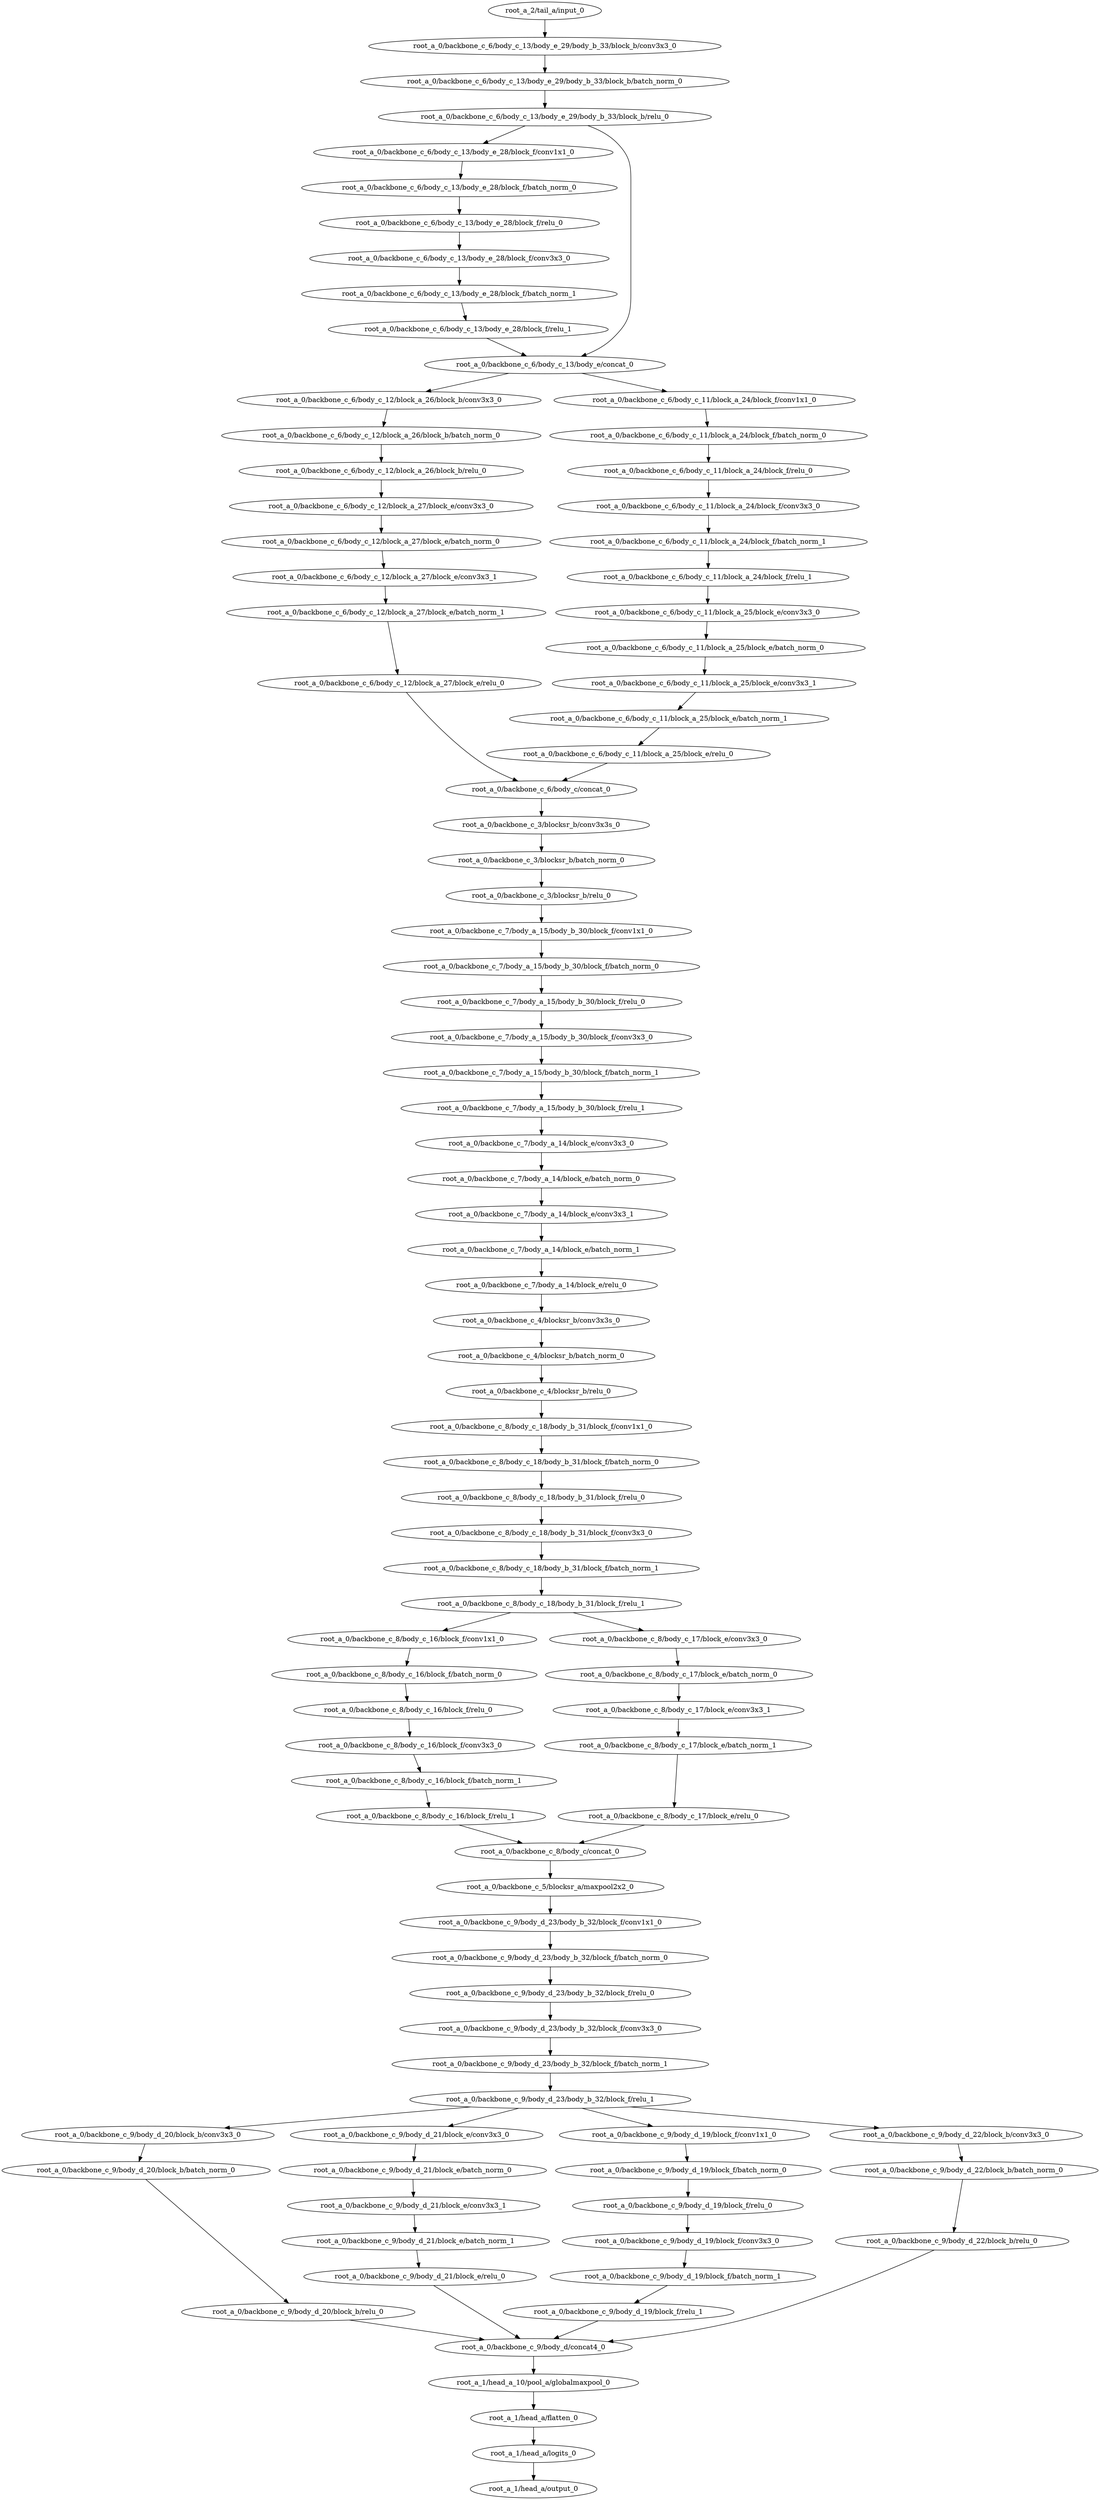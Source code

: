 digraph root_a {
	"root_a_2/tail_a/input_0"
	"root_a_0/backbone_c_6/body_c_13/body_e_29/body_b_33/block_b/conv3x3_0"
	"root_a_0/backbone_c_6/body_c_13/body_e_29/body_b_33/block_b/batch_norm_0"
	"root_a_0/backbone_c_6/body_c_13/body_e_29/body_b_33/block_b/relu_0"
	"root_a_0/backbone_c_6/body_c_13/body_e_28/block_f/conv1x1_0"
	"root_a_0/backbone_c_6/body_c_13/body_e_28/block_f/batch_norm_0"
	"root_a_0/backbone_c_6/body_c_13/body_e_28/block_f/relu_0"
	"root_a_0/backbone_c_6/body_c_13/body_e_28/block_f/conv3x3_0"
	"root_a_0/backbone_c_6/body_c_13/body_e_28/block_f/batch_norm_1"
	"root_a_0/backbone_c_6/body_c_13/body_e_28/block_f/relu_1"
	"root_a_0/backbone_c_6/body_c_13/body_e/concat_0"
	"root_a_0/backbone_c_6/body_c_12/block_a_26/block_b/conv3x3_0"
	"root_a_0/backbone_c_6/body_c_12/block_a_26/block_b/batch_norm_0"
	"root_a_0/backbone_c_6/body_c_12/block_a_26/block_b/relu_0"
	"root_a_0/backbone_c_6/body_c_12/block_a_27/block_e/conv3x3_0"
	"root_a_0/backbone_c_6/body_c_12/block_a_27/block_e/batch_norm_0"
	"root_a_0/backbone_c_6/body_c_12/block_a_27/block_e/conv3x3_1"
	"root_a_0/backbone_c_6/body_c_12/block_a_27/block_e/batch_norm_1"
	"root_a_0/backbone_c_6/body_c_12/block_a_27/block_e/relu_0"
	"root_a_0/backbone_c_6/body_c_11/block_a_24/block_f/conv1x1_0"
	"root_a_0/backbone_c_6/body_c_11/block_a_24/block_f/batch_norm_0"
	"root_a_0/backbone_c_6/body_c_11/block_a_24/block_f/relu_0"
	"root_a_0/backbone_c_6/body_c_11/block_a_24/block_f/conv3x3_0"
	"root_a_0/backbone_c_6/body_c_11/block_a_24/block_f/batch_norm_1"
	"root_a_0/backbone_c_6/body_c_11/block_a_24/block_f/relu_1"
	"root_a_0/backbone_c_6/body_c_11/block_a_25/block_e/conv3x3_0"
	"root_a_0/backbone_c_6/body_c_11/block_a_25/block_e/batch_norm_0"
	"root_a_0/backbone_c_6/body_c_11/block_a_25/block_e/conv3x3_1"
	"root_a_0/backbone_c_6/body_c_11/block_a_25/block_e/batch_norm_1"
	"root_a_0/backbone_c_6/body_c_11/block_a_25/block_e/relu_0"
	"root_a_0/backbone_c_6/body_c/concat_0"
	"root_a_0/backbone_c_3/blocksr_b/conv3x3s_0"
	"root_a_0/backbone_c_3/blocksr_b/batch_norm_0"
	"root_a_0/backbone_c_3/blocksr_b/relu_0"
	"root_a_0/backbone_c_7/body_a_15/body_b_30/block_f/conv1x1_0"
	"root_a_0/backbone_c_7/body_a_15/body_b_30/block_f/batch_norm_0"
	"root_a_0/backbone_c_7/body_a_15/body_b_30/block_f/relu_0"
	"root_a_0/backbone_c_7/body_a_15/body_b_30/block_f/conv3x3_0"
	"root_a_0/backbone_c_7/body_a_15/body_b_30/block_f/batch_norm_1"
	"root_a_0/backbone_c_7/body_a_15/body_b_30/block_f/relu_1"
	"root_a_0/backbone_c_7/body_a_14/block_e/conv3x3_0"
	"root_a_0/backbone_c_7/body_a_14/block_e/batch_norm_0"
	"root_a_0/backbone_c_7/body_a_14/block_e/conv3x3_1"
	"root_a_0/backbone_c_7/body_a_14/block_e/batch_norm_1"
	"root_a_0/backbone_c_7/body_a_14/block_e/relu_0"
	"root_a_0/backbone_c_4/blocksr_b/conv3x3s_0"
	"root_a_0/backbone_c_4/blocksr_b/batch_norm_0"
	"root_a_0/backbone_c_4/blocksr_b/relu_0"
	"root_a_0/backbone_c_8/body_c_18/body_b_31/block_f/conv1x1_0"
	"root_a_0/backbone_c_8/body_c_18/body_b_31/block_f/batch_norm_0"
	"root_a_0/backbone_c_8/body_c_18/body_b_31/block_f/relu_0"
	"root_a_0/backbone_c_8/body_c_18/body_b_31/block_f/conv3x3_0"
	"root_a_0/backbone_c_8/body_c_18/body_b_31/block_f/batch_norm_1"
	"root_a_0/backbone_c_8/body_c_18/body_b_31/block_f/relu_1"
	"root_a_0/backbone_c_8/body_c_16/block_f/conv1x1_0"
	"root_a_0/backbone_c_8/body_c_16/block_f/batch_norm_0"
	"root_a_0/backbone_c_8/body_c_16/block_f/relu_0"
	"root_a_0/backbone_c_8/body_c_16/block_f/conv3x3_0"
	"root_a_0/backbone_c_8/body_c_16/block_f/batch_norm_1"
	"root_a_0/backbone_c_8/body_c_16/block_f/relu_1"
	"root_a_0/backbone_c_8/body_c_17/block_e/conv3x3_0"
	"root_a_0/backbone_c_8/body_c_17/block_e/batch_norm_0"
	"root_a_0/backbone_c_8/body_c_17/block_e/conv3x3_1"
	"root_a_0/backbone_c_8/body_c_17/block_e/batch_norm_1"
	"root_a_0/backbone_c_8/body_c_17/block_e/relu_0"
	"root_a_0/backbone_c_8/body_c/concat_0"
	"root_a_0/backbone_c_5/blocksr_a/maxpool2x2_0"
	"root_a_0/backbone_c_9/body_d_23/body_b_32/block_f/conv1x1_0"
	"root_a_0/backbone_c_9/body_d_23/body_b_32/block_f/batch_norm_0"
	"root_a_0/backbone_c_9/body_d_23/body_b_32/block_f/relu_0"
	"root_a_0/backbone_c_9/body_d_23/body_b_32/block_f/conv3x3_0"
	"root_a_0/backbone_c_9/body_d_23/body_b_32/block_f/batch_norm_1"
	"root_a_0/backbone_c_9/body_d_23/body_b_32/block_f/relu_1"
	"root_a_0/backbone_c_9/body_d_20/block_b/conv3x3_0"
	"root_a_0/backbone_c_9/body_d_20/block_b/batch_norm_0"
	"root_a_0/backbone_c_9/body_d_20/block_b/relu_0"
	"root_a_0/backbone_c_9/body_d_21/block_e/conv3x3_0"
	"root_a_0/backbone_c_9/body_d_21/block_e/batch_norm_0"
	"root_a_0/backbone_c_9/body_d_21/block_e/conv3x3_1"
	"root_a_0/backbone_c_9/body_d_21/block_e/batch_norm_1"
	"root_a_0/backbone_c_9/body_d_21/block_e/relu_0"
	"root_a_0/backbone_c_9/body_d_19/block_f/conv1x1_0"
	"root_a_0/backbone_c_9/body_d_19/block_f/batch_norm_0"
	"root_a_0/backbone_c_9/body_d_19/block_f/relu_0"
	"root_a_0/backbone_c_9/body_d_19/block_f/conv3x3_0"
	"root_a_0/backbone_c_9/body_d_19/block_f/batch_norm_1"
	"root_a_0/backbone_c_9/body_d_19/block_f/relu_1"
	"root_a_0/backbone_c_9/body_d_22/block_b/conv3x3_0"
	"root_a_0/backbone_c_9/body_d_22/block_b/batch_norm_0"
	"root_a_0/backbone_c_9/body_d_22/block_b/relu_0"
	"root_a_0/backbone_c_9/body_d/concat4_0"
	"root_a_1/head_a_10/pool_a/globalmaxpool_0"
	"root_a_1/head_a/flatten_0"
	"root_a_1/head_a/logits_0"
	"root_a_1/head_a/output_0"

	"root_a_2/tail_a/input_0" -> "root_a_0/backbone_c_6/body_c_13/body_e_29/body_b_33/block_b/conv3x3_0"
	"root_a_0/backbone_c_6/body_c_13/body_e_29/body_b_33/block_b/conv3x3_0" -> "root_a_0/backbone_c_6/body_c_13/body_e_29/body_b_33/block_b/batch_norm_0"
	"root_a_0/backbone_c_6/body_c_13/body_e_29/body_b_33/block_b/batch_norm_0" -> "root_a_0/backbone_c_6/body_c_13/body_e_29/body_b_33/block_b/relu_0"
	"root_a_0/backbone_c_6/body_c_13/body_e_29/body_b_33/block_b/relu_0" -> "root_a_0/backbone_c_6/body_c_13/body_e_28/block_f/conv1x1_0"
	"root_a_0/backbone_c_6/body_c_13/body_e_28/block_f/conv1x1_0" -> "root_a_0/backbone_c_6/body_c_13/body_e_28/block_f/batch_norm_0"
	"root_a_0/backbone_c_6/body_c_13/body_e_28/block_f/batch_norm_0" -> "root_a_0/backbone_c_6/body_c_13/body_e_28/block_f/relu_0"
	"root_a_0/backbone_c_6/body_c_13/body_e_28/block_f/relu_0" -> "root_a_0/backbone_c_6/body_c_13/body_e_28/block_f/conv3x3_0"
	"root_a_0/backbone_c_6/body_c_13/body_e_28/block_f/conv3x3_0" -> "root_a_0/backbone_c_6/body_c_13/body_e_28/block_f/batch_norm_1"
	"root_a_0/backbone_c_6/body_c_13/body_e_28/block_f/batch_norm_1" -> "root_a_0/backbone_c_6/body_c_13/body_e_28/block_f/relu_1"
	"root_a_0/backbone_c_6/body_c_13/body_e_28/block_f/relu_1" -> "root_a_0/backbone_c_6/body_c_13/body_e/concat_0"
	"root_a_0/backbone_c_6/body_c_13/body_e_29/body_b_33/block_b/relu_0" -> "root_a_0/backbone_c_6/body_c_13/body_e/concat_0"
	"root_a_0/backbone_c_6/body_c_13/body_e/concat_0" -> "root_a_0/backbone_c_6/body_c_12/block_a_26/block_b/conv3x3_0"
	"root_a_0/backbone_c_6/body_c_12/block_a_26/block_b/conv3x3_0" -> "root_a_0/backbone_c_6/body_c_12/block_a_26/block_b/batch_norm_0"
	"root_a_0/backbone_c_6/body_c_12/block_a_26/block_b/batch_norm_0" -> "root_a_0/backbone_c_6/body_c_12/block_a_26/block_b/relu_0"
	"root_a_0/backbone_c_6/body_c_12/block_a_26/block_b/relu_0" -> "root_a_0/backbone_c_6/body_c_12/block_a_27/block_e/conv3x3_0"
	"root_a_0/backbone_c_6/body_c_12/block_a_27/block_e/conv3x3_0" -> "root_a_0/backbone_c_6/body_c_12/block_a_27/block_e/batch_norm_0"
	"root_a_0/backbone_c_6/body_c_12/block_a_27/block_e/batch_norm_0" -> "root_a_0/backbone_c_6/body_c_12/block_a_27/block_e/conv3x3_1"
	"root_a_0/backbone_c_6/body_c_12/block_a_27/block_e/conv3x3_1" -> "root_a_0/backbone_c_6/body_c_12/block_a_27/block_e/batch_norm_1"
	"root_a_0/backbone_c_6/body_c_12/block_a_27/block_e/batch_norm_1" -> "root_a_0/backbone_c_6/body_c_12/block_a_27/block_e/relu_0"
	"root_a_0/backbone_c_6/body_c_13/body_e/concat_0" -> "root_a_0/backbone_c_6/body_c_11/block_a_24/block_f/conv1x1_0"
	"root_a_0/backbone_c_6/body_c_11/block_a_24/block_f/conv1x1_0" -> "root_a_0/backbone_c_6/body_c_11/block_a_24/block_f/batch_norm_0"
	"root_a_0/backbone_c_6/body_c_11/block_a_24/block_f/batch_norm_0" -> "root_a_0/backbone_c_6/body_c_11/block_a_24/block_f/relu_0"
	"root_a_0/backbone_c_6/body_c_11/block_a_24/block_f/relu_0" -> "root_a_0/backbone_c_6/body_c_11/block_a_24/block_f/conv3x3_0"
	"root_a_0/backbone_c_6/body_c_11/block_a_24/block_f/conv3x3_0" -> "root_a_0/backbone_c_6/body_c_11/block_a_24/block_f/batch_norm_1"
	"root_a_0/backbone_c_6/body_c_11/block_a_24/block_f/batch_norm_1" -> "root_a_0/backbone_c_6/body_c_11/block_a_24/block_f/relu_1"
	"root_a_0/backbone_c_6/body_c_11/block_a_24/block_f/relu_1" -> "root_a_0/backbone_c_6/body_c_11/block_a_25/block_e/conv3x3_0"
	"root_a_0/backbone_c_6/body_c_11/block_a_25/block_e/conv3x3_0" -> "root_a_0/backbone_c_6/body_c_11/block_a_25/block_e/batch_norm_0"
	"root_a_0/backbone_c_6/body_c_11/block_a_25/block_e/batch_norm_0" -> "root_a_0/backbone_c_6/body_c_11/block_a_25/block_e/conv3x3_1"
	"root_a_0/backbone_c_6/body_c_11/block_a_25/block_e/conv3x3_1" -> "root_a_0/backbone_c_6/body_c_11/block_a_25/block_e/batch_norm_1"
	"root_a_0/backbone_c_6/body_c_11/block_a_25/block_e/batch_norm_1" -> "root_a_0/backbone_c_6/body_c_11/block_a_25/block_e/relu_0"
	"root_a_0/backbone_c_6/body_c_12/block_a_27/block_e/relu_0" -> "root_a_0/backbone_c_6/body_c/concat_0"
	"root_a_0/backbone_c_6/body_c_11/block_a_25/block_e/relu_0" -> "root_a_0/backbone_c_6/body_c/concat_0"
	"root_a_0/backbone_c_6/body_c/concat_0" -> "root_a_0/backbone_c_3/blocksr_b/conv3x3s_0"
	"root_a_0/backbone_c_3/blocksr_b/conv3x3s_0" -> "root_a_0/backbone_c_3/blocksr_b/batch_norm_0"
	"root_a_0/backbone_c_3/blocksr_b/batch_norm_0" -> "root_a_0/backbone_c_3/blocksr_b/relu_0"
	"root_a_0/backbone_c_3/blocksr_b/relu_0" -> "root_a_0/backbone_c_7/body_a_15/body_b_30/block_f/conv1x1_0"
	"root_a_0/backbone_c_7/body_a_15/body_b_30/block_f/conv1x1_0" -> "root_a_0/backbone_c_7/body_a_15/body_b_30/block_f/batch_norm_0"
	"root_a_0/backbone_c_7/body_a_15/body_b_30/block_f/batch_norm_0" -> "root_a_0/backbone_c_7/body_a_15/body_b_30/block_f/relu_0"
	"root_a_0/backbone_c_7/body_a_15/body_b_30/block_f/relu_0" -> "root_a_0/backbone_c_7/body_a_15/body_b_30/block_f/conv3x3_0"
	"root_a_0/backbone_c_7/body_a_15/body_b_30/block_f/conv3x3_0" -> "root_a_0/backbone_c_7/body_a_15/body_b_30/block_f/batch_norm_1"
	"root_a_0/backbone_c_7/body_a_15/body_b_30/block_f/batch_norm_1" -> "root_a_0/backbone_c_7/body_a_15/body_b_30/block_f/relu_1"
	"root_a_0/backbone_c_7/body_a_15/body_b_30/block_f/relu_1" -> "root_a_0/backbone_c_7/body_a_14/block_e/conv3x3_0"
	"root_a_0/backbone_c_7/body_a_14/block_e/conv3x3_0" -> "root_a_0/backbone_c_7/body_a_14/block_e/batch_norm_0"
	"root_a_0/backbone_c_7/body_a_14/block_e/batch_norm_0" -> "root_a_0/backbone_c_7/body_a_14/block_e/conv3x3_1"
	"root_a_0/backbone_c_7/body_a_14/block_e/conv3x3_1" -> "root_a_0/backbone_c_7/body_a_14/block_e/batch_norm_1"
	"root_a_0/backbone_c_7/body_a_14/block_e/batch_norm_1" -> "root_a_0/backbone_c_7/body_a_14/block_e/relu_0"
	"root_a_0/backbone_c_7/body_a_14/block_e/relu_0" -> "root_a_0/backbone_c_4/blocksr_b/conv3x3s_0"
	"root_a_0/backbone_c_4/blocksr_b/conv3x3s_0" -> "root_a_0/backbone_c_4/blocksr_b/batch_norm_0"
	"root_a_0/backbone_c_4/blocksr_b/batch_norm_0" -> "root_a_0/backbone_c_4/blocksr_b/relu_0"
	"root_a_0/backbone_c_4/blocksr_b/relu_0" -> "root_a_0/backbone_c_8/body_c_18/body_b_31/block_f/conv1x1_0"
	"root_a_0/backbone_c_8/body_c_18/body_b_31/block_f/conv1x1_0" -> "root_a_0/backbone_c_8/body_c_18/body_b_31/block_f/batch_norm_0"
	"root_a_0/backbone_c_8/body_c_18/body_b_31/block_f/batch_norm_0" -> "root_a_0/backbone_c_8/body_c_18/body_b_31/block_f/relu_0"
	"root_a_0/backbone_c_8/body_c_18/body_b_31/block_f/relu_0" -> "root_a_0/backbone_c_8/body_c_18/body_b_31/block_f/conv3x3_0"
	"root_a_0/backbone_c_8/body_c_18/body_b_31/block_f/conv3x3_0" -> "root_a_0/backbone_c_8/body_c_18/body_b_31/block_f/batch_norm_1"
	"root_a_0/backbone_c_8/body_c_18/body_b_31/block_f/batch_norm_1" -> "root_a_0/backbone_c_8/body_c_18/body_b_31/block_f/relu_1"
	"root_a_0/backbone_c_8/body_c_18/body_b_31/block_f/relu_1" -> "root_a_0/backbone_c_8/body_c_16/block_f/conv1x1_0"
	"root_a_0/backbone_c_8/body_c_16/block_f/conv1x1_0" -> "root_a_0/backbone_c_8/body_c_16/block_f/batch_norm_0"
	"root_a_0/backbone_c_8/body_c_16/block_f/batch_norm_0" -> "root_a_0/backbone_c_8/body_c_16/block_f/relu_0"
	"root_a_0/backbone_c_8/body_c_16/block_f/relu_0" -> "root_a_0/backbone_c_8/body_c_16/block_f/conv3x3_0"
	"root_a_0/backbone_c_8/body_c_16/block_f/conv3x3_0" -> "root_a_0/backbone_c_8/body_c_16/block_f/batch_norm_1"
	"root_a_0/backbone_c_8/body_c_16/block_f/batch_norm_1" -> "root_a_0/backbone_c_8/body_c_16/block_f/relu_1"
	"root_a_0/backbone_c_8/body_c_18/body_b_31/block_f/relu_1" -> "root_a_0/backbone_c_8/body_c_17/block_e/conv3x3_0"
	"root_a_0/backbone_c_8/body_c_17/block_e/conv3x3_0" -> "root_a_0/backbone_c_8/body_c_17/block_e/batch_norm_0"
	"root_a_0/backbone_c_8/body_c_17/block_e/batch_norm_0" -> "root_a_0/backbone_c_8/body_c_17/block_e/conv3x3_1"
	"root_a_0/backbone_c_8/body_c_17/block_e/conv3x3_1" -> "root_a_0/backbone_c_8/body_c_17/block_e/batch_norm_1"
	"root_a_0/backbone_c_8/body_c_17/block_e/batch_norm_1" -> "root_a_0/backbone_c_8/body_c_17/block_e/relu_0"
	"root_a_0/backbone_c_8/body_c_16/block_f/relu_1" -> "root_a_0/backbone_c_8/body_c/concat_0"
	"root_a_0/backbone_c_8/body_c_17/block_e/relu_0" -> "root_a_0/backbone_c_8/body_c/concat_0"
	"root_a_0/backbone_c_8/body_c/concat_0" -> "root_a_0/backbone_c_5/blocksr_a/maxpool2x2_0"
	"root_a_0/backbone_c_5/blocksr_a/maxpool2x2_0" -> "root_a_0/backbone_c_9/body_d_23/body_b_32/block_f/conv1x1_0"
	"root_a_0/backbone_c_9/body_d_23/body_b_32/block_f/conv1x1_0" -> "root_a_0/backbone_c_9/body_d_23/body_b_32/block_f/batch_norm_0"
	"root_a_0/backbone_c_9/body_d_23/body_b_32/block_f/batch_norm_0" -> "root_a_0/backbone_c_9/body_d_23/body_b_32/block_f/relu_0"
	"root_a_0/backbone_c_9/body_d_23/body_b_32/block_f/relu_0" -> "root_a_0/backbone_c_9/body_d_23/body_b_32/block_f/conv3x3_0"
	"root_a_0/backbone_c_9/body_d_23/body_b_32/block_f/conv3x3_0" -> "root_a_0/backbone_c_9/body_d_23/body_b_32/block_f/batch_norm_1"
	"root_a_0/backbone_c_9/body_d_23/body_b_32/block_f/batch_norm_1" -> "root_a_0/backbone_c_9/body_d_23/body_b_32/block_f/relu_1"
	"root_a_0/backbone_c_9/body_d_23/body_b_32/block_f/relu_1" -> "root_a_0/backbone_c_9/body_d_20/block_b/conv3x3_0"
	"root_a_0/backbone_c_9/body_d_20/block_b/conv3x3_0" -> "root_a_0/backbone_c_9/body_d_20/block_b/batch_norm_0"
	"root_a_0/backbone_c_9/body_d_20/block_b/batch_norm_0" -> "root_a_0/backbone_c_9/body_d_20/block_b/relu_0"
	"root_a_0/backbone_c_9/body_d_23/body_b_32/block_f/relu_1" -> "root_a_0/backbone_c_9/body_d_21/block_e/conv3x3_0"
	"root_a_0/backbone_c_9/body_d_21/block_e/conv3x3_0" -> "root_a_0/backbone_c_9/body_d_21/block_e/batch_norm_0"
	"root_a_0/backbone_c_9/body_d_21/block_e/batch_norm_0" -> "root_a_0/backbone_c_9/body_d_21/block_e/conv3x3_1"
	"root_a_0/backbone_c_9/body_d_21/block_e/conv3x3_1" -> "root_a_0/backbone_c_9/body_d_21/block_e/batch_norm_1"
	"root_a_0/backbone_c_9/body_d_21/block_e/batch_norm_1" -> "root_a_0/backbone_c_9/body_d_21/block_e/relu_0"
	"root_a_0/backbone_c_9/body_d_23/body_b_32/block_f/relu_1" -> "root_a_0/backbone_c_9/body_d_19/block_f/conv1x1_0"
	"root_a_0/backbone_c_9/body_d_19/block_f/conv1x1_0" -> "root_a_0/backbone_c_9/body_d_19/block_f/batch_norm_0"
	"root_a_0/backbone_c_9/body_d_19/block_f/batch_norm_0" -> "root_a_0/backbone_c_9/body_d_19/block_f/relu_0"
	"root_a_0/backbone_c_9/body_d_19/block_f/relu_0" -> "root_a_0/backbone_c_9/body_d_19/block_f/conv3x3_0"
	"root_a_0/backbone_c_9/body_d_19/block_f/conv3x3_0" -> "root_a_0/backbone_c_9/body_d_19/block_f/batch_norm_1"
	"root_a_0/backbone_c_9/body_d_19/block_f/batch_norm_1" -> "root_a_0/backbone_c_9/body_d_19/block_f/relu_1"
	"root_a_0/backbone_c_9/body_d_23/body_b_32/block_f/relu_1" -> "root_a_0/backbone_c_9/body_d_22/block_b/conv3x3_0"
	"root_a_0/backbone_c_9/body_d_22/block_b/conv3x3_0" -> "root_a_0/backbone_c_9/body_d_22/block_b/batch_norm_0"
	"root_a_0/backbone_c_9/body_d_22/block_b/batch_norm_0" -> "root_a_0/backbone_c_9/body_d_22/block_b/relu_0"
	"root_a_0/backbone_c_9/body_d_20/block_b/relu_0" -> "root_a_0/backbone_c_9/body_d/concat4_0"
	"root_a_0/backbone_c_9/body_d_21/block_e/relu_0" -> "root_a_0/backbone_c_9/body_d/concat4_0"
	"root_a_0/backbone_c_9/body_d_19/block_f/relu_1" -> "root_a_0/backbone_c_9/body_d/concat4_0"
	"root_a_0/backbone_c_9/body_d_22/block_b/relu_0" -> "root_a_0/backbone_c_9/body_d/concat4_0"
	"root_a_0/backbone_c_9/body_d/concat4_0" -> "root_a_1/head_a_10/pool_a/globalmaxpool_0"
	"root_a_1/head_a_10/pool_a/globalmaxpool_0" -> "root_a_1/head_a/flatten_0"
	"root_a_1/head_a/flatten_0" -> "root_a_1/head_a/logits_0"
	"root_a_1/head_a/logits_0" -> "root_a_1/head_a/output_0"

}